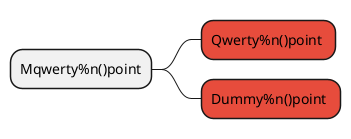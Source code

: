 {
  "sha1": "hghd7n6cyl3cnxo2svlp4zgc285qzhw",
  "insertion": {
    "when": "2024-06-03T18:59:29.543Z",
    "url": "https://github.com/plantuml/plantuml/issues/263",
    "user": "plantuml@gmail.com"
  }
}
@startmindmap
<style>
.s1 {
  BackgroundColor #E74C3C
}
.s2 {
  BackgroundColor #E74C3C
}
</style>

* Mqwerty%n()point
** Qwerty%n()point <<s1>>
** Dummy%n()point <<s2>>
@endmindmap
